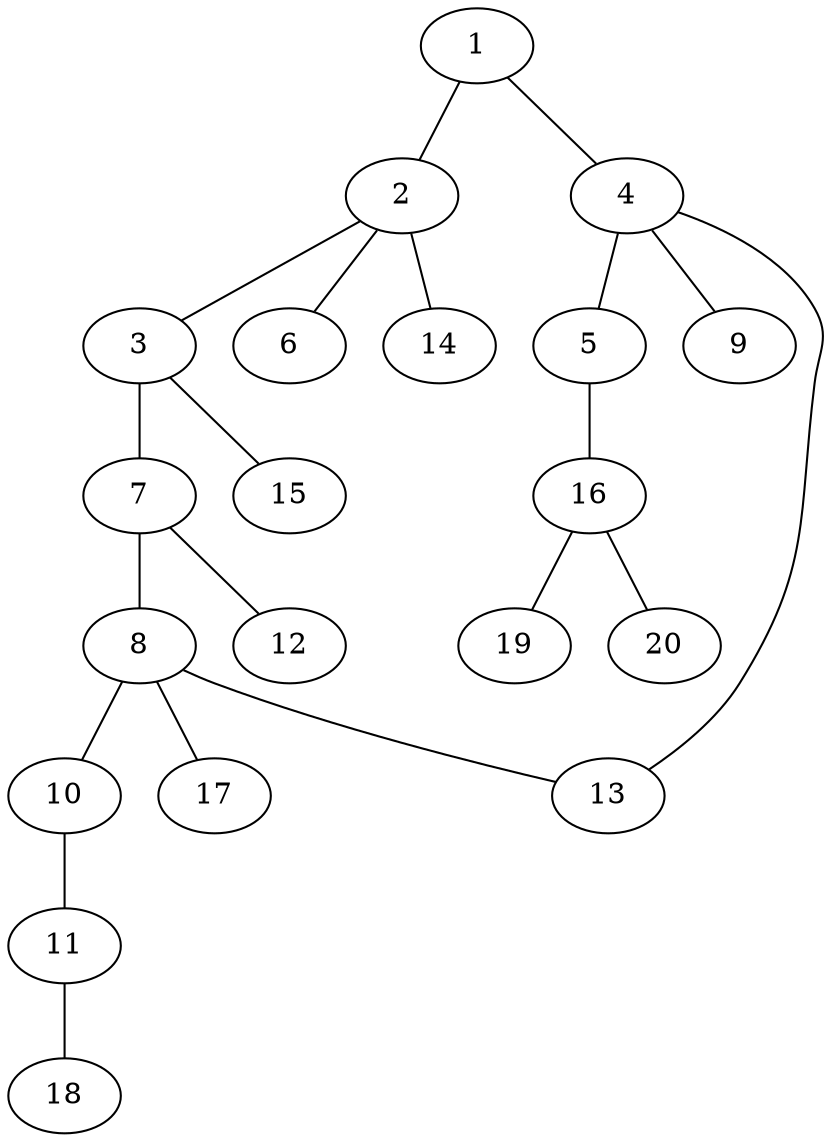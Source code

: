 graph graphname {1--2
1--4
2--3
2--6
2--14
3--7
3--15
4--5
4--9
4--13
5--16
7--8
7--12
8--10
8--13
8--17
10--11
11--18
16--19
16--20
}